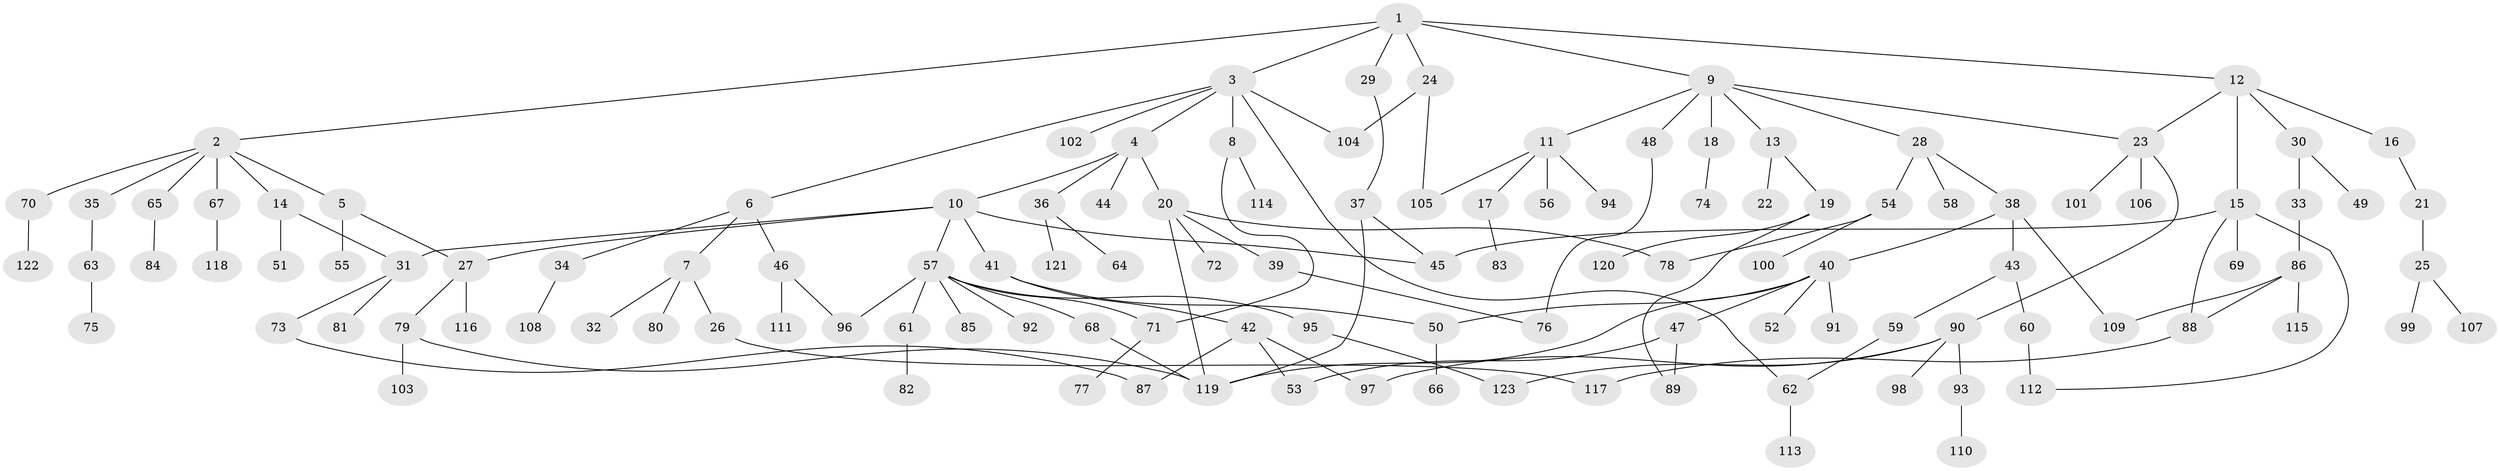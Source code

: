 // Generated by graph-tools (version 1.1) at 2025/25/03/09/25 03:25:33]
// undirected, 123 vertices, 148 edges
graph export_dot {
graph [start="1"]
  node [color=gray90,style=filled];
  1;
  2;
  3;
  4;
  5;
  6;
  7;
  8;
  9;
  10;
  11;
  12;
  13;
  14;
  15;
  16;
  17;
  18;
  19;
  20;
  21;
  22;
  23;
  24;
  25;
  26;
  27;
  28;
  29;
  30;
  31;
  32;
  33;
  34;
  35;
  36;
  37;
  38;
  39;
  40;
  41;
  42;
  43;
  44;
  45;
  46;
  47;
  48;
  49;
  50;
  51;
  52;
  53;
  54;
  55;
  56;
  57;
  58;
  59;
  60;
  61;
  62;
  63;
  64;
  65;
  66;
  67;
  68;
  69;
  70;
  71;
  72;
  73;
  74;
  75;
  76;
  77;
  78;
  79;
  80;
  81;
  82;
  83;
  84;
  85;
  86;
  87;
  88;
  89;
  90;
  91;
  92;
  93;
  94;
  95;
  96;
  97;
  98;
  99;
  100;
  101;
  102;
  103;
  104;
  105;
  106;
  107;
  108;
  109;
  110;
  111;
  112;
  113;
  114;
  115;
  116;
  117;
  118;
  119;
  120;
  121;
  122;
  123;
  1 -- 2;
  1 -- 3;
  1 -- 9;
  1 -- 12;
  1 -- 24;
  1 -- 29;
  2 -- 5;
  2 -- 14;
  2 -- 35;
  2 -- 65;
  2 -- 67;
  2 -- 70;
  3 -- 4;
  3 -- 6;
  3 -- 8;
  3 -- 102;
  3 -- 104;
  3 -- 62;
  4 -- 10;
  4 -- 20;
  4 -- 36;
  4 -- 44;
  5 -- 27;
  5 -- 55;
  6 -- 7;
  6 -- 34;
  6 -- 46;
  7 -- 26;
  7 -- 32;
  7 -- 80;
  8 -- 114;
  8 -- 71;
  9 -- 11;
  9 -- 13;
  9 -- 18;
  9 -- 28;
  9 -- 48;
  9 -- 23;
  10 -- 41;
  10 -- 57;
  10 -- 27;
  10 -- 31;
  10 -- 45;
  11 -- 17;
  11 -- 56;
  11 -- 94;
  11 -- 105;
  12 -- 15;
  12 -- 16;
  12 -- 23;
  12 -- 30;
  13 -- 19;
  13 -- 22;
  14 -- 31;
  14 -- 51;
  15 -- 45;
  15 -- 69;
  15 -- 88;
  15 -- 112;
  16 -- 21;
  17 -- 83;
  18 -- 74;
  19 -- 89;
  19 -- 120;
  20 -- 39;
  20 -- 72;
  20 -- 78;
  20 -- 119;
  21 -- 25;
  23 -- 90;
  23 -- 101;
  23 -- 106;
  24 -- 104;
  24 -- 105;
  25 -- 99;
  25 -- 107;
  26 -- 117;
  27 -- 79;
  27 -- 116;
  28 -- 38;
  28 -- 54;
  28 -- 58;
  29 -- 37;
  30 -- 33;
  30 -- 49;
  31 -- 73;
  31 -- 81;
  33 -- 86;
  34 -- 108;
  35 -- 63;
  36 -- 64;
  36 -- 121;
  37 -- 45;
  37 -- 119;
  38 -- 40;
  38 -- 43;
  38 -- 109;
  39 -- 76;
  40 -- 47;
  40 -- 50;
  40 -- 52;
  40 -- 91;
  40 -- 119;
  41 -- 42;
  41 -- 50;
  42 -- 87;
  42 -- 97;
  42 -- 53;
  43 -- 59;
  43 -- 60;
  46 -- 111;
  46 -- 96;
  47 -- 53;
  47 -- 89;
  48 -- 76;
  50 -- 66;
  54 -- 100;
  54 -- 78;
  57 -- 61;
  57 -- 68;
  57 -- 71;
  57 -- 85;
  57 -- 92;
  57 -- 95;
  57 -- 96;
  59 -- 62;
  60 -- 112;
  61 -- 82;
  62 -- 113;
  63 -- 75;
  65 -- 84;
  67 -- 118;
  68 -- 119;
  70 -- 122;
  71 -- 77;
  73 -- 87;
  79 -- 103;
  79 -- 119;
  86 -- 88;
  86 -- 115;
  86 -- 109;
  88 -- 117;
  90 -- 93;
  90 -- 98;
  90 -- 123;
  90 -- 97;
  93 -- 110;
  95 -- 123;
}
